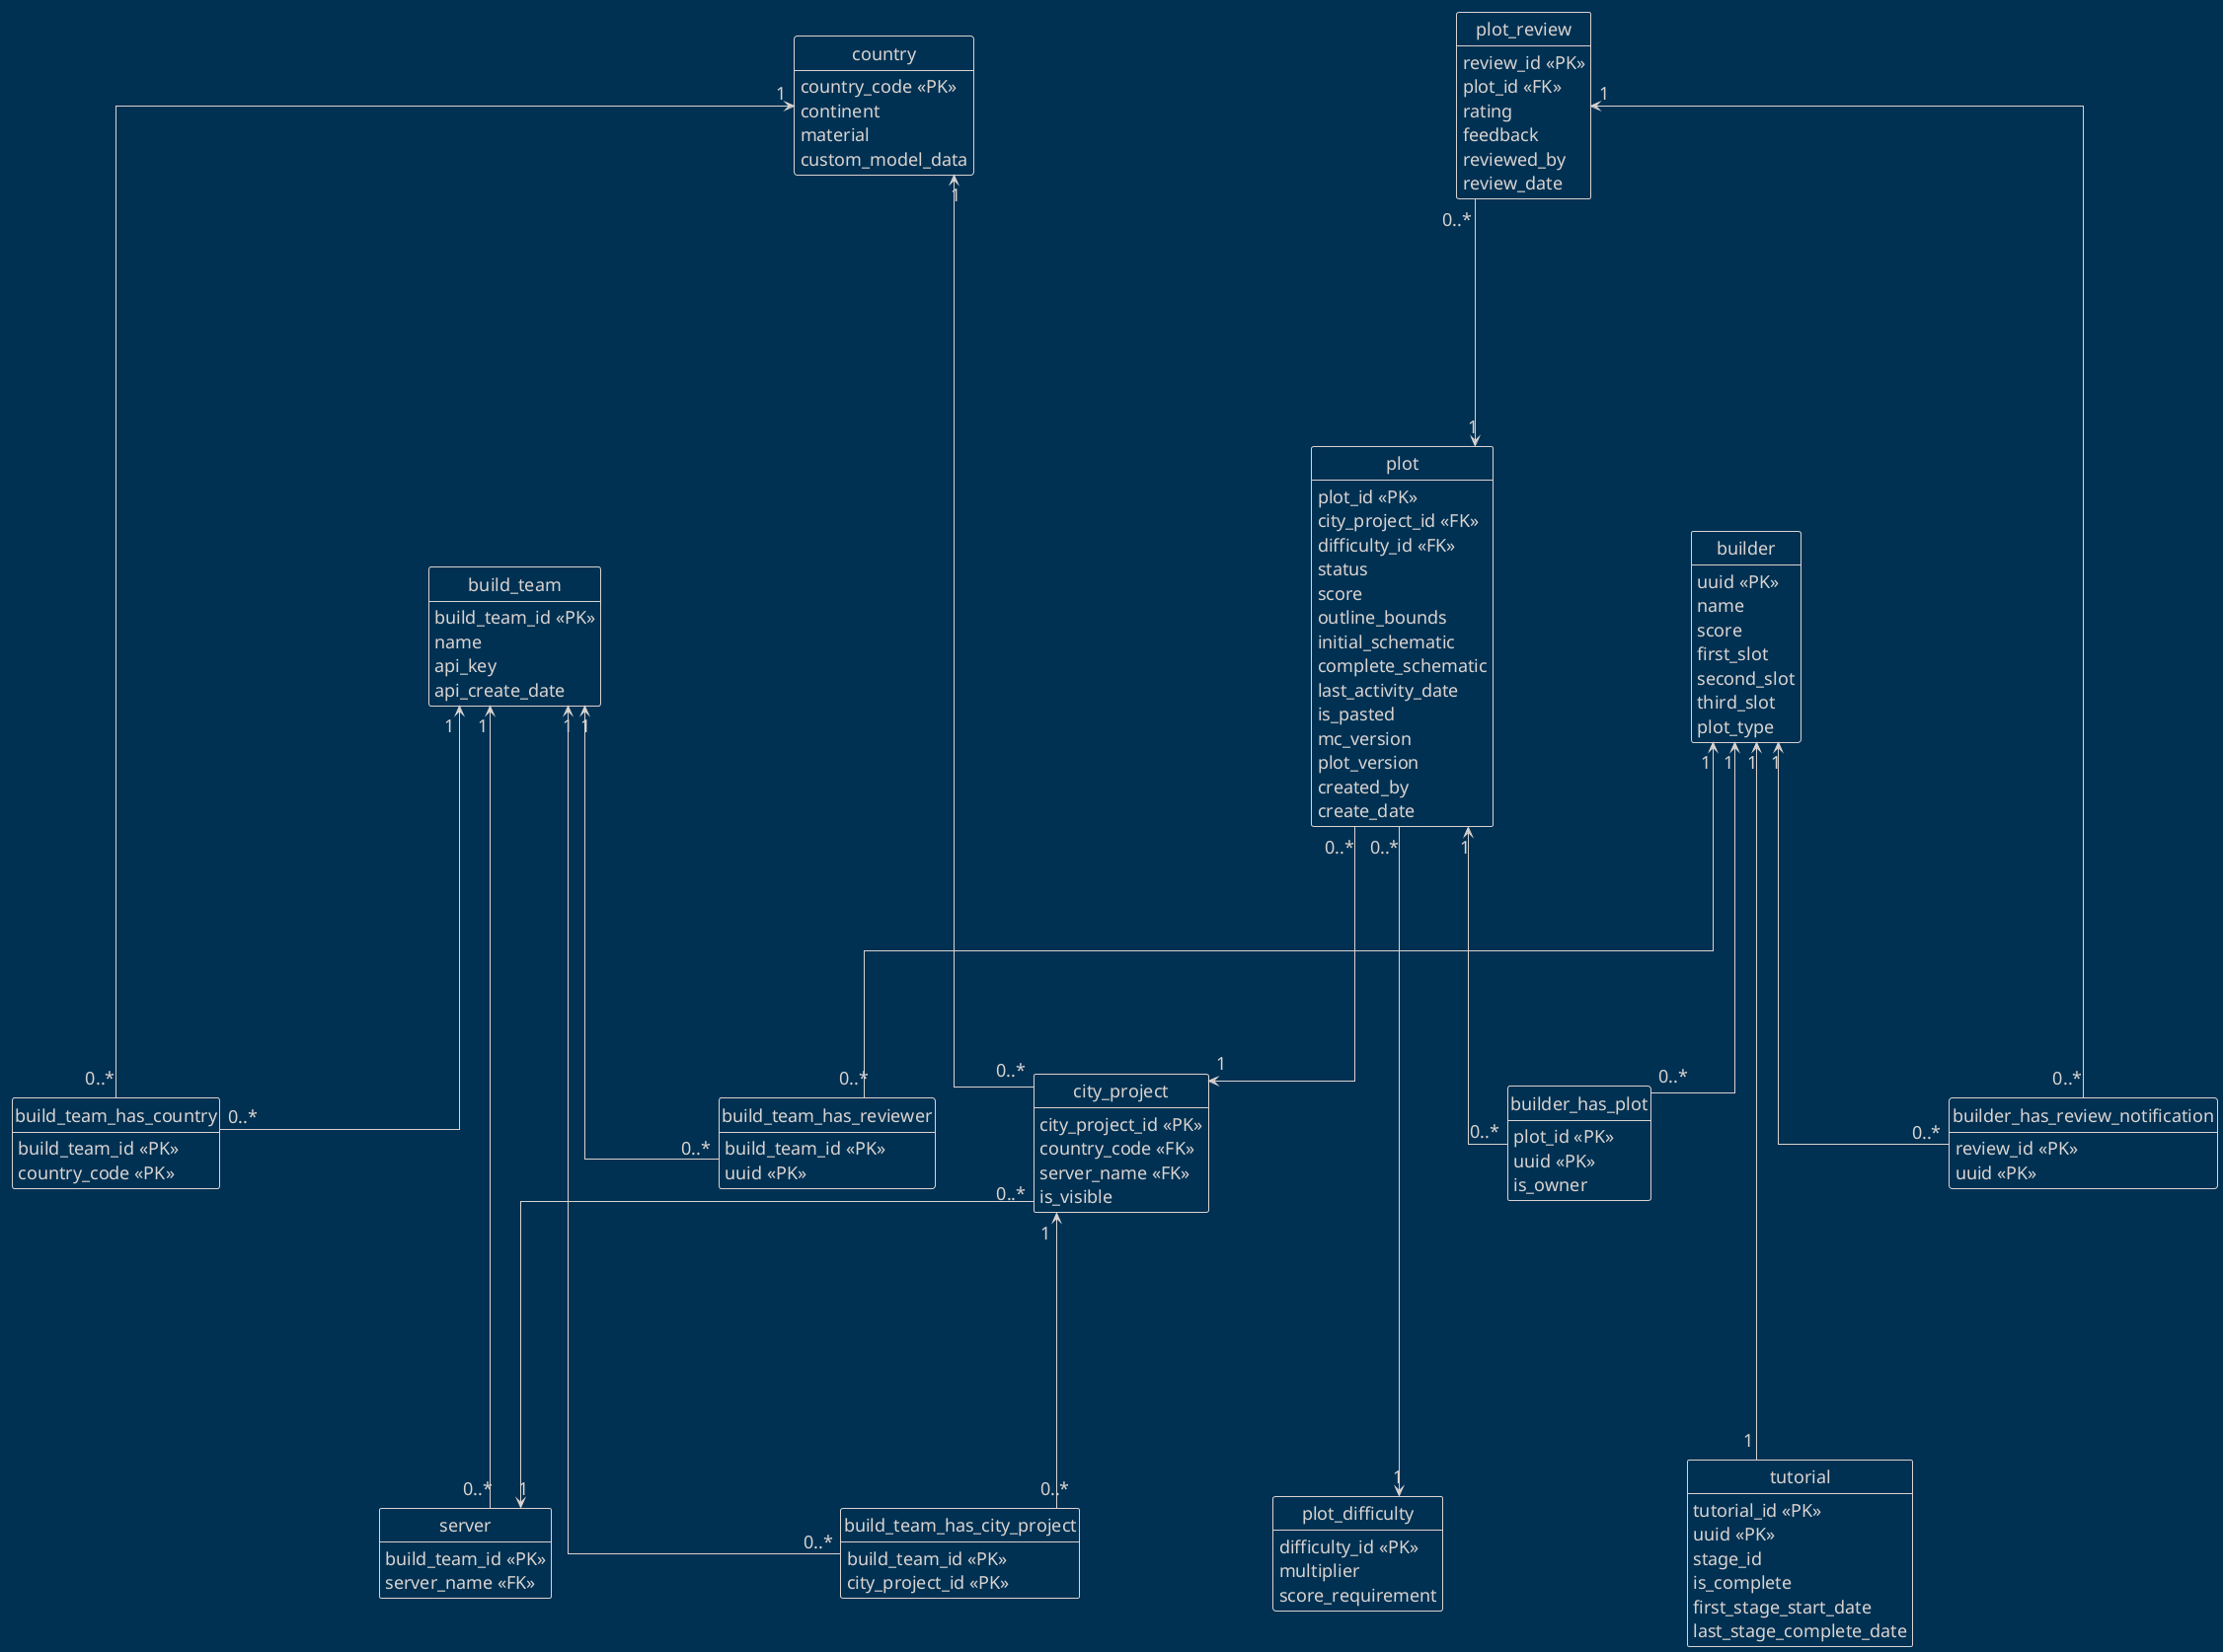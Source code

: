 @startuml
skinparam nodesep 100
skinparam ranksep 250
skinparam defaultFontSize 18

skinparam linetype ortho

hide circle
hide empty members
!theme blueprint

entity build_team {
    build_team_id <<PK>>
    name
    api_key
    api_create_date
}

entity server {
    build_team_id <<PK>>
    server_name <<FK>>
}

entity country {
    country_code <<PK>>
    continent
    material
    custom_model_data
}

entity city_project {
    city_project_id <<PK>>
    country_code <<FK>>
    server_name <<FK>>
    is_visible
}

entity builder {
    uuid <<PK>>
    name
    score
    first_slot
    second_slot
    third_slot
    plot_type
}

entity plot_difficulty {
    difficulty_id <<PK>>
    multiplier
    score_requirement
}

entity plot {
    plot_id <<PK>>
    city_project_id <<FK>>
    difficulty_id <<FK>>
    status
    score
    outline_bounds
    initial_schematic
    complete_schematic
    last_activity_date
    is_pasted
    mc_version
    plot_version
    created_by
    create_date
}

entity tutorial {
    tutorial_id <<PK>>
    uuid <<PK>>
    stage_id
    is_complete
    first_stage_start_date
    last_stage_complete_date
}

entity plot_review {
    review_id <<PK>>
    plot_id <<FK>>
    rating
    feedback
    reviewed_by
    review_date
}

entity build_team_has_country {
    build_team_id <<PK>>
    country_code <<PK>>
}

entity build_team_has_city_project {
    build_team_id <<PK>>
    city_project_id <<PK>>
}

entity build_team_has_reviewer {
    build_team_id <<PK>>
    uuid <<PK>>
}

entity builder_has_review_notification {
    review_id <<PK>>
    uuid <<PK>>
}

entity builder_has_plot {
    plot_id <<PK>>
    uuid <<PK>>
    is_owner
}

build_team "1" <-- "0..*" build_team_has_city_project
build_team "1" <-- "0..*" build_team_has_country
build_team "1" <-- "0..*" build_team_has_reviewer
build_team "1" <-- "0..*" server

country "1" <--- "0..*" city_project
country "1" <--- "0..*" build_team_has_country

city_project "1" <-- "0..*" build_team_has_city_project
city_project "0..*" --> "1" server

plot_review "1" <-- "0..*" builder_has_review_notification
plot_review "0..*" --> "1" plot

builder "1" <-- "0..*" build_team_has_reviewer
builder "1" <--- "1" tutorial
builder "1" <-- "0..*" builder_has_review_notification
builder "1" <-- "0..*" builder_has_plot

plot "0..*" --> "1" city_project
plot "0..*" ---> "1" plot_difficulty
plot "1" <-- "0..*" builder_has_plot
@enduml